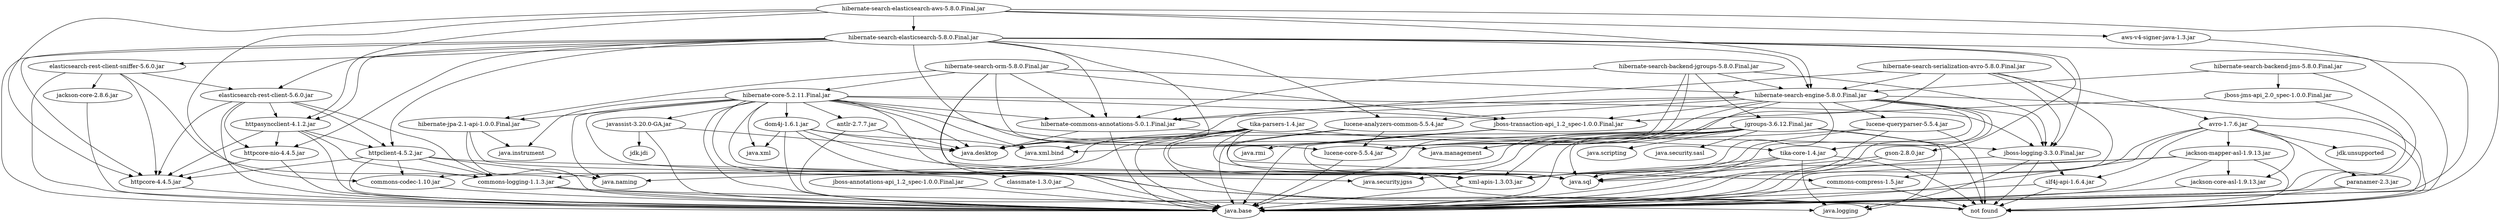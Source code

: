 digraph "summary" {
  "antlr-2.7.7.jar"                                  -> "java.base";
  "antlr-2.7.7.jar"                                  -> "java.desktop";
  "avro-1.7.6.jar"                                   -> "commons-compress-1.5.jar";
  "avro-1.7.6.jar"                                   -> "jackson-core-asl-1.9.13.jar";
  "avro-1.7.6.jar"                                   -> "jackson-mapper-asl-1.9.13.jar";
  "avro-1.7.6.jar"                                   -> "java.base";
  "avro-1.7.6.jar"                                   -> "jdk.unsupported";
  "avro-1.7.6.jar"                                   -> "not found";
  "avro-1.7.6.jar"                                   -> "paranamer-2.3.jar";
  "avro-1.7.6.jar"                                   -> "slf4j-api-1.6.4.jar";
  "aws-v4-signer-java-1.3.jar"                       -> "java.base";
  "classmate-1.3.0.jar"                              -> "java.base";
  "commons-codec-1.10.jar"                           -> "java.base";
  "commons-compress-1.5.jar"                         -> "java.base";
  "commons-compress-1.5.jar"                         -> "not found";
  "commons-logging-1.1.3.jar"                        -> "java.base";
  "commons-logging-1.1.3.jar"                        -> "java.logging";
  "commons-logging-1.1.3.jar"                        -> "not found";
  "dom4j-1.6.1.jar"                                  -> "java.base";
  "dom4j-1.6.1.jar"                                  -> "java.desktop";
  "dom4j-1.6.1.jar"                                  -> "java.xml";
  "dom4j-1.6.1.jar"                                  -> "java.xml.bind";
  "dom4j-1.6.1.jar"                                  -> "not found";
  "dom4j-1.6.1.jar"                                  -> "xml-apis-1.3.03.jar";
  "elasticsearch-rest-client-5.6.0.jar"              -> "commons-logging-1.1.3.jar";
  "elasticsearch-rest-client-5.6.0.jar"              -> "httpasyncclient-4.1.2.jar";
  "elasticsearch-rest-client-5.6.0.jar"              -> "httpclient-4.5.2.jar";
  "elasticsearch-rest-client-5.6.0.jar"              -> "httpcore-4.4.5.jar";
  "elasticsearch-rest-client-5.6.0.jar"              -> "httpcore-nio-4.4.5.jar";
  "elasticsearch-rest-client-5.6.0.jar"              -> "java.base";
  "elasticsearch-rest-client-sniffer-5.6.0.jar"      -> "commons-logging-1.1.3.jar";
  "elasticsearch-rest-client-sniffer-5.6.0.jar"      -> "elasticsearch-rest-client-5.6.0.jar";
  "elasticsearch-rest-client-sniffer-5.6.0.jar"      -> "httpcore-4.4.5.jar";
  "elasticsearch-rest-client-sniffer-5.6.0.jar"      -> "jackson-core-2.8.6.jar";
  "elasticsearch-rest-client-sniffer-5.6.0.jar"      -> "java.base";
  "gson-2.8.0.jar"                                   -> "java.base";
  "gson-2.8.0.jar"                                   -> "java.sql";
  "hibernate-commons-annotations-5.0.1.Final.jar"    -> "java.base";
  "hibernate-commons-annotations-5.0.1.Final.jar"    -> "java.desktop";
  "hibernate-commons-annotations-5.0.1.Final.jar"    -> "jboss-logging-3.3.0.Final.jar";
  "hibernate-core-5.2.11.Final.jar"                  -> "antlr-2.7.7.jar";
  "hibernate-core-5.2.11.Final.jar"                  -> "classmate-1.3.0.jar";
  "hibernate-core-5.2.11.Final.jar"                  -> "dom4j-1.6.1.jar";
  "hibernate-core-5.2.11.Final.jar"                  -> "hibernate-commons-annotations-5.0.1.Final.jar";
  "hibernate-core-5.2.11.Final.jar"                  -> "hibernate-jpa-2.1-api-1.0.0.Final.jar";
  "hibernate-core-5.2.11.Final.jar"                  -> "java.base";
  "hibernate-core-5.2.11.Final.jar"                  -> "java.desktop";
  "hibernate-core-5.2.11.Final.jar"                  -> "java.instrument";
  "hibernate-core-5.2.11.Final.jar"                  -> "java.management";
  "hibernate-core-5.2.11.Final.jar"                  -> "java.naming";
  "hibernate-core-5.2.11.Final.jar"                  -> "java.sql";
  "hibernate-core-5.2.11.Final.jar"                  -> "java.xml";
  "hibernate-core-5.2.11.Final.jar"                  -> "java.xml.bind";
  "hibernate-core-5.2.11.Final.jar"                  -> "javassist-3.20.0-GA.jar";
  "hibernate-core-5.2.11.Final.jar"                  -> "jboss-logging-3.3.0.Final.jar";
  "hibernate-core-5.2.11.Final.jar"                  -> "jboss-transaction-api_1.2_spec-1.0.0.Final.jar";
  "hibernate-core-5.2.11.Final.jar"                  -> "not found";
  "hibernate-core-5.2.11.Final.jar"                  -> "xml-apis-1.3.03.jar";
  "hibernate-jpa-2.1-api-1.0.0.Final.jar"            -> "java.base";
  "hibernate-jpa-2.1-api-1.0.0.Final.jar"            -> "java.instrument";
  "hibernate-jpa-2.1-api-1.0.0.Final.jar"            -> "java.sql";
  "hibernate-search-backend-jgroups-5.8.0.Final.jar" -> "hibernate-commons-annotations-5.0.1.Final.jar";
  "hibernate-search-backend-jgroups-5.8.0.Final.jar" -> "hibernate-search-engine-5.8.0.Final.jar";
  "hibernate-search-backend-jgroups-5.8.0.Final.jar" -> "java.base";
  "hibernate-search-backend-jgroups-5.8.0.Final.jar" -> "jboss-logging-3.3.0.Final.jar";
  "hibernate-search-backend-jgroups-5.8.0.Final.jar" -> "jgroups-3.6.12.Final.jar";
  "hibernate-search-backend-jgroups-5.8.0.Final.jar" -> "lucene-core-5.5.4.jar";
  "hibernate-search-backend-jms-5.8.0.Final.jar"     -> "hibernate-search-engine-5.8.0.Final.jar";
  "hibernate-search-backend-jms-5.8.0.Final.jar"     -> "java.base";
  "hibernate-search-backend-jms-5.8.0.Final.jar"     -> "jboss-jms-api_2.0_spec-1.0.0.Final.jar";
  "hibernate-search-elasticsearch-5.8.0.Final.jar"   -> "elasticsearch-rest-client-5.6.0.jar";
  "hibernate-search-elasticsearch-5.8.0.Final.jar"   -> "elasticsearch-rest-client-sniffer-5.6.0.jar";
  "hibernate-search-elasticsearch-5.8.0.Final.jar"   -> "gson-2.8.0.jar";
  "hibernate-search-elasticsearch-5.8.0.Final.jar"   -> "hibernate-commons-annotations-5.0.1.Final.jar";
  "hibernate-search-elasticsearch-5.8.0.Final.jar"   -> "hibernate-search-engine-5.8.0.Final.jar";
  "hibernate-search-elasticsearch-5.8.0.Final.jar"   -> "httpasyncclient-4.1.2.jar";
  "hibernate-search-elasticsearch-5.8.0.Final.jar"   -> "httpclient-4.5.2.jar";
  "hibernate-search-elasticsearch-5.8.0.Final.jar"   -> "httpcore-4.4.5.jar";
  "hibernate-search-elasticsearch-5.8.0.Final.jar"   -> "httpcore-nio-4.4.5.jar";
  "hibernate-search-elasticsearch-5.8.0.Final.jar"   -> "java.base";
  "hibernate-search-elasticsearch-5.8.0.Final.jar"   -> "java.xml.bind";
  "hibernate-search-elasticsearch-5.8.0.Final.jar"   -> "jboss-logging-3.3.0.Final.jar";
  "hibernate-search-elasticsearch-5.8.0.Final.jar"   -> "lucene-analyzers-common-5.5.4.jar";
  "hibernate-search-elasticsearch-5.8.0.Final.jar"   -> "lucene-core-5.5.4.jar";
  "hibernate-search-elasticsearch-5.8.0.Final.jar"   -> "not found";
  "hibernate-search-elasticsearch-aws-5.8.0.Final.jar" -> "aws-v4-signer-java-1.3.jar";
  "hibernate-search-elasticsearch-aws-5.8.0.Final.jar" -> "commons-codec-1.10.jar";
  "hibernate-search-elasticsearch-aws-5.8.0.Final.jar" -> "hibernate-search-elasticsearch-5.8.0.Final.jar";
  "hibernate-search-elasticsearch-aws-5.8.0.Final.jar" -> "hibernate-search-engine-5.8.0.Final.jar";
  "hibernate-search-elasticsearch-aws-5.8.0.Final.jar" -> "httpasyncclient-4.1.2.jar";
  "hibernate-search-elasticsearch-aws-5.8.0.Final.jar" -> "httpcore-4.4.5.jar";
  "hibernate-search-elasticsearch-aws-5.8.0.Final.jar" -> "java.base";
  "hibernate-search-engine-5.8.0.Final.jar"          -> "hibernate-commons-annotations-5.0.1.Final.jar";
  "hibernate-search-engine-5.8.0.Final.jar"          -> "java.base";
  "hibernate-search-engine-5.8.0.Final.jar"          -> "java.desktop";
  "hibernate-search-engine-5.8.0.Final.jar"          -> "java.management";
  "hibernate-search-engine-5.8.0.Final.jar"          -> "java.sql";
  "hibernate-search-engine-5.8.0.Final.jar"          -> "jboss-logging-3.3.0.Final.jar";
  "hibernate-search-engine-5.8.0.Final.jar"          -> "jboss-transaction-api_1.2_spec-1.0.0.Final.jar";
  "hibernate-search-engine-5.8.0.Final.jar"          -> "lucene-analyzers-common-5.5.4.jar";
  "hibernate-search-engine-5.8.0.Final.jar"          -> "lucene-core-5.5.4.jar";
  "hibernate-search-engine-5.8.0.Final.jar"          -> "lucene-queryparser-5.5.4.jar";
  "hibernate-search-engine-5.8.0.Final.jar"          -> "not found";
  "hibernate-search-engine-5.8.0.Final.jar"          -> "tika-core-1.4.jar";
  "hibernate-search-engine-5.8.0.Final.jar"          -> "xml-apis-1.3.03.jar";
  "hibernate-search-orm-5.8.0.Final.jar"             -> "hibernate-commons-annotations-5.0.1.Final.jar";
  "hibernate-search-orm-5.8.0.Final.jar"             -> "hibernate-core-5.2.11.Final.jar";
  "hibernate-search-orm-5.8.0.Final.jar"             -> "hibernate-jpa-2.1-api-1.0.0.Final.jar";
  "hibernate-search-orm-5.8.0.Final.jar"             -> "hibernate-search-engine-5.8.0.Final.jar";
  "hibernate-search-orm-5.8.0.Final.jar"             -> "java.base";
  "hibernate-search-orm-5.8.0.Final.jar"             -> "java.sql";
  "hibernate-search-orm-5.8.0.Final.jar"             -> "jboss-transaction-api_1.2_spec-1.0.0.Final.jar";
  "hibernate-search-orm-5.8.0.Final.jar"             -> "lucene-core-5.5.4.jar";
  "hibernate-search-serialization-avro-5.8.0.Final.jar" -> "avro-1.7.6.jar";
  "hibernate-search-serialization-avro-5.8.0.Final.jar" -> "hibernate-commons-annotations-5.0.1.Final.jar";
  "hibernate-search-serialization-avro-5.8.0.Final.jar" -> "hibernate-search-engine-5.8.0.Final.jar";
  "hibernate-search-serialization-avro-5.8.0.Final.jar" -> "java.base";
  "hibernate-search-serialization-avro-5.8.0.Final.jar" -> "jboss-logging-3.3.0.Final.jar";
  "hibernate-search-serialization-avro-5.8.0.Final.jar" -> "lucene-core-5.5.4.jar";
  "httpasyncclient-4.1.2.jar"                        -> "commons-logging-1.1.3.jar";
  "httpasyncclient-4.1.2.jar"                        -> "httpclient-4.5.2.jar";
  "httpasyncclient-4.1.2.jar"                        -> "httpcore-4.4.5.jar";
  "httpasyncclient-4.1.2.jar"                        -> "httpcore-nio-4.4.5.jar";
  "httpasyncclient-4.1.2.jar"                        -> "java.base";
  "httpclient-4.5.2.jar"                             -> "commons-codec-1.10.jar";
  "httpclient-4.5.2.jar"                             -> "commons-logging-1.1.3.jar";
  "httpclient-4.5.2.jar"                             -> "httpcore-4.4.5.jar";
  "httpclient-4.5.2.jar"                             -> "java.base";
  "httpclient-4.5.2.jar"                             -> "java.naming";
  "httpclient-4.5.2.jar"                             -> "java.security.jgss";
  "httpcore-4.4.5.jar"                               -> "java.base";
  "httpcore-nio-4.4.5.jar"                           -> "httpcore-4.4.5.jar";
  "httpcore-nio-4.4.5.jar"                           -> "java.base";
  "jackson-core-2.8.6.jar"                           -> "java.base";
  "jackson-core-asl-1.9.13.jar"                      -> "java.base";
  "jackson-mapper-asl-1.9.13.jar"                    -> "jackson-core-asl-1.9.13.jar";
  "jackson-mapper-asl-1.9.13.jar"                    -> "java.base";
  "jackson-mapper-asl-1.9.13.jar"                    -> "java.sql";
  "jackson-mapper-asl-1.9.13.jar"                    -> "not found";
  "jackson-mapper-asl-1.9.13.jar"                    -> "xml-apis-1.3.03.jar";
  "javassist-3.20.0-GA.jar"                          -> "java.base";
  "javassist-3.20.0-GA.jar"                          -> "java.desktop";
  "javassist-3.20.0-GA.jar"                          -> "jdk.jdi";
  "jboss-annotations-api_1.2_spec-1.0.0.Final.jar"   -> "java.base";
  "jboss-jms-api_2.0_spec-1.0.0.Final.jar"           -> "java.base";
  "jboss-jms-api_2.0_spec-1.0.0.Final.jar"           -> "jboss-transaction-api_1.2_spec-1.0.0.Final.jar";
  "jboss-logging-3.3.0.Final.jar"                    -> "java.base";
  "jboss-logging-3.3.0.Final.jar"                    -> "java.logging";
  "jboss-logging-3.3.0.Final.jar"                    -> "not found";
  "jboss-logging-3.3.0.Final.jar"                    -> "slf4j-api-1.6.4.jar";
  "jboss-transaction-api_1.2_spec-1.0.0.Final.jar"   -> "java.base";
  "jboss-transaction-api_1.2_spec-1.0.0.Final.jar"   -> "java.rmi";
  "jboss-transaction-api_1.2_spec-1.0.0.Final.jar"   -> "not found";
  "jgroups-3.6.12.Final.jar"                         -> "java.base";
  "jgroups-3.6.12.Final.jar"                         -> "java.desktop";
  "jgroups-3.6.12.Final.jar"                         -> "java.logging";
  "jgroups-3.6.12.Final.jar"                         -> "java.management";
  "jgroups-3.6.12.Final.jar"                         -> "java.naming";
  "jgroups-3.6.12.Final.jar"                         -> "java.scripting";
  "jgroups-3.6.12.Final.jar"                         -> "java.security.jgss";
  "jgroups-3.6.12.Final.jar"                         -> "java.security.sasl";
  "jgroups-3.6.12.Final.jar"                         -> "java.sql";
  "jgroups-3.6.12.Final.jar"                         -> "java.xml.bind";
  "jgroups-3.6.12.Final.jar"                         -> "not found";
  "jgroups-3.6.12.Final.jar"                         -> "xml-apis-1.3.03.jar";
  "lucene-analyzers-common-5.5.4.jar"                -> "java.base";
  "lucene-analyzers-common-5.5.4.jar"                -> "lucene-core-5.5.4.jar";
  "lucene-analyzers-common-5.5.4.jar"                -> "xml-apis-1.3.03.jar";
  "lucene-core-5.5.4.jar"                            -> "java.base";
  "lucene-queryparser-5.5.4.jar"                     -> "java.base";
  "lucene-queryparser-5.5.4.jar"                     -> "lucene-core-5.5.4.jar";
  "lucene-queryparser-5.5.4.jar"                     -> "not found";
  "lucene-queryparser-5.5.4.jar"                     -> "xml-apis-1.3.03.jar";
  "paranamer-2.3.jar"                                -> "java.base";
  "paranamer-2.3.jar"                                -> "not found";
  "slf4j-api-1.6.4.jar"                              -> "java.base";
  "slf4j-api-1.6.4.jar"                              -> "not found";
  "tika-core-1.4.jar"                                -> "java.base";
  "tika-core-1.4.jar"                                -> "java.logging";
  "tika-core-1.4.jar"                                -> "java.sql";
  "tika-core-1.4.jar"                                -> "not found";
  "tika-core-1.4.jar"                                -> "xml-apis-1.3.03.jar";
  "tika-parsers-1.4.jar"                             -> "commons-codec-1.10.jar";
  "tika-parsers-1.4.jar"                             -> "commons-compress-1.5.jar";
  "tika-parsers-1.4.jar"                             -> "commons-logging-1.1.3.jar";
  "tika-parsers-1.4.jar"                             -> "java.base";
  "tika-parsers-1.4.jar"                             -> "java.desktop";
  "tika-parsers-1.4.jar"                             -> "java.sql";
  "tika-parsers-1.4.jar"                             -> "not found";
  "tika-parsers-1.4.jar"                             -> "tika-core-1.4.jar";
  "tika-parsers-1.4.jar"                             -> "xml-apis-1.3.03.jar";
  "xml-apis-1.3.03.jar"                              -> "java.base";
}
